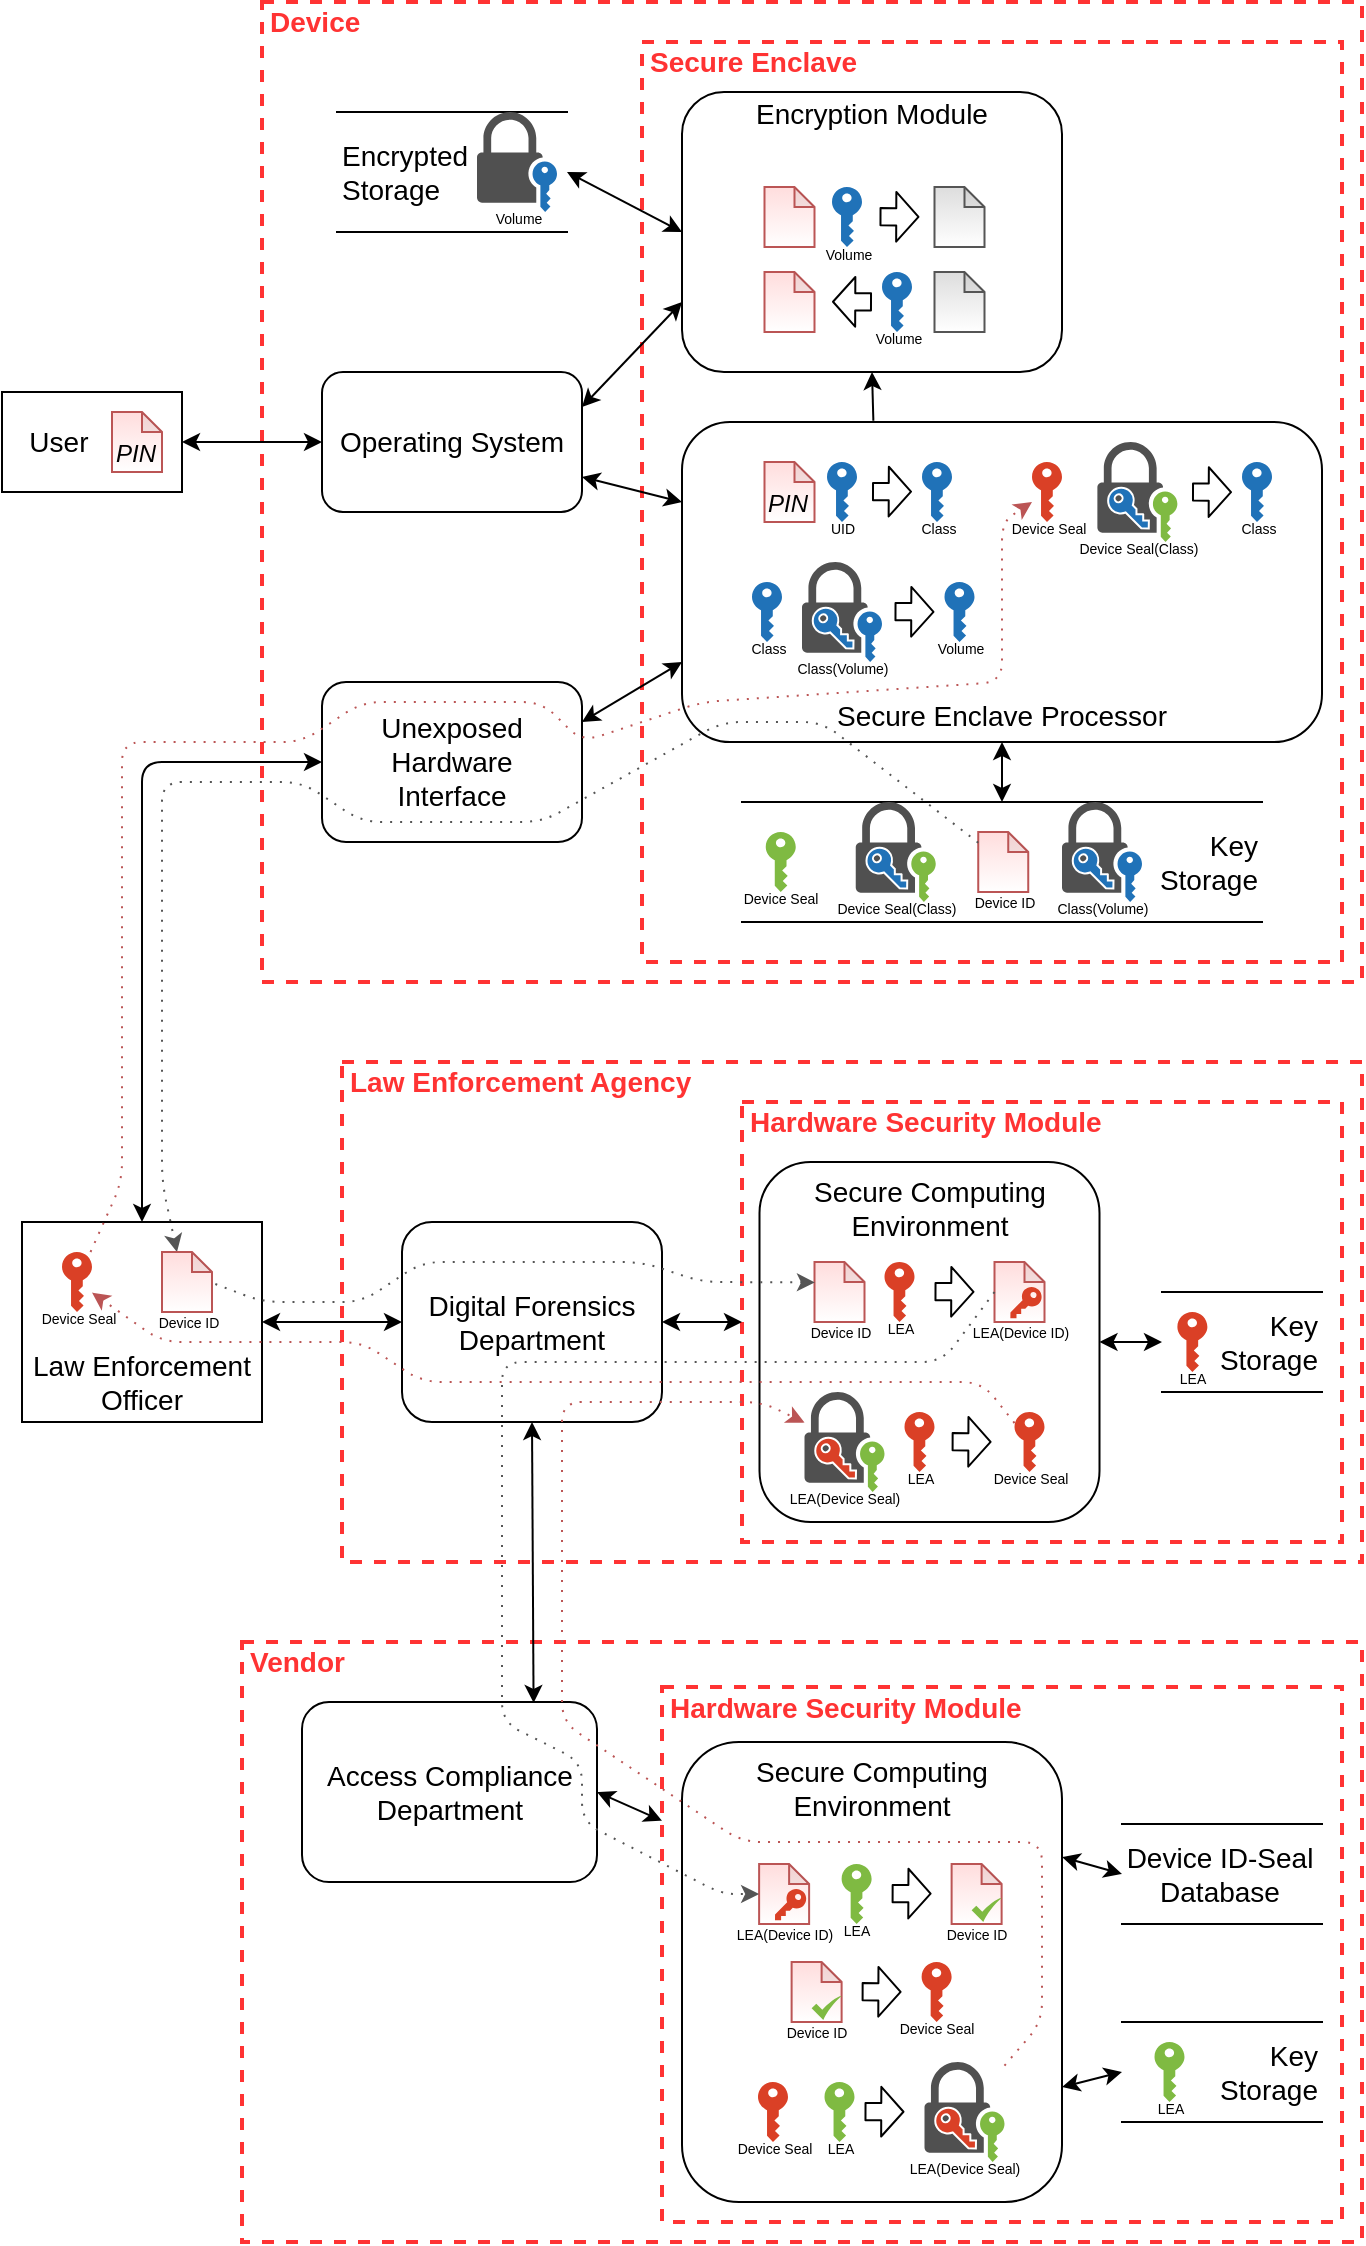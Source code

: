 <mxfile version="13.7.9" type="device"><diagram id="9IWmdSMfJTpE5Gw8eWRQ" name="Page-1"><mxGraphModel dx="378" dy="200" grid="1" gridSize="10" guides="1" tooltips="1" connect="1" arrows="1" fold="1" page="1" pageScale="1" pageWidth="850" pageHeight="1100" math="0" shadow="0"><root><mxCell id="0"/><mxCell id="1" value="Base - device" style="" parent="0"/><mxCell id="GSGedw5-WUYgvnL6Agoe-82" value="&lt;font style=&quot;font-size: 14px&quot;&gt;Vendor&lt;/font&gt;" style="html=1;fontColor=#FF3333;fontStyle=1;align=left;verticalAlign=top;spacing=0;labelBorderColor=none;fillColor=none;dashed=1;strokeWidth=2;strokeColor=#FF3333;spacingLeft=4;spacingTop=-3;" parent="1" vertex="1"><mxGeometry x="160" y="860" width="560" height="300" as="geometry"/></mxCell><mxCell id="GSGedw5-WUYgvnL6Agoe-84" value="&lt;font style=&quot;font-size: 14px&quot;&gt;Hardware Security Module&lt;/font&gt;" style="html=1;fontColor=#FF3333;fontStyle=1;align=left;verticalAlign=top;spacing=0;labelBorderColor=none;fillColor=none;dashed=1;strokeWidth=2;strokeColor=#FF3333;spacingLeft=4;spacingTop=-3;" parent="1" vertex="1"><mxGeometry x="370" y="882.5" width="340" height="267.5" as="geometry"/></mxCell><mxCell id="0bpNRF9NupC_blkE9EXp-35" value="&lt;font style=&quot;font-size: 14px&quot;&gt;Law Enforcement Agency&amp;nbsp;&lt;/font&gt;" style="html=1;fontColor=#FF3333;fontStyle=1;align=left;verticalAlign=top;spacing=0;labelBorderColor=none;fillColor=none;dashed=1;strokeWidth=2;strokeColor=#FF3333;spacingLeft=4;spacingTop=-3;" parent="1" vertex="1"><mxGeometry x="210" y="570" width="510" height="250" as="geometry"/></mxCell><mxCell id="GSGedw5-WUYgvnL6Agoe-89" value="&lt;div&gt;&lt;span style=&quot;font-size: 14px&quot;&gt;Secure Computing Environment&lt;/span&gt;&lt;/div&gt;" style="rounded=1;whiteSpace=wrap;html=1;align=center;verticalAlign=top;" parent="1" vertex="1"><mxGeometry x="380" y="910" width="190" height="230" as="geometry"/></mxCell><mxCell id="WU7GWfCi_3GzVYFVgM7I-1" value="&lt;font style=&quot;font-size: 14px&quot;&gt;Device&lt;/font&gt;" style="html=1;fontColor=#FF3333;fontStyle=1;align=left;verticalAlign=top;spacing=0;labelBorderColor=none;fillColor=none;dashed=1;strokeWidth=2;strokeColor=#FF3333;spacingLeft=4;spacingTop=-3;" parent="1" vertex="1"><mxGeometry x="170" y="40" width="550" height="490" as="geometry"/></mxCell><mxCell id="GSGedw5-WUYgvnL6Agoe-12" value="&lt;font style=&quot;font-size: 14px&quot;&gt;Secure Enclave&amp;nbsp;&lt;/font&gt;" style="html=1;fontColor=#FF3333;fontStyle=1;align=left;verticalAlign=top;spacing=0;labelBorderColor=none;fillColor=none;dashed=1;strokeWidth=2;strokeColor=#FF3333;spacingLeft=4;spacingTop=-3;" parent="1" vertex="1"><mxGeometry x="360" y="60" width="350" height="460" as="geometry"/></mxCell><mxCell id="GSGedw5-WUYgvnL6Agoe-39" value="&lt;font style=&quot;font-size: 14px&quot;&gt;Encryption Module&lt;br&gt;&lt;br&gt;&lt;br&gt;&lt;br&gt;&lt;br&gt;&lt;br&gt;&lt;br&gt;&lt;br&gt;&lt;/font&gt;" style="rounded=1;whiteSpace=wrap;html=1;align=center;labelPosition=center;verticalLabelPosition=middle;verticalAlign=middle;" parent="1" vertex="1"><mxGeometry x="380" y="85" width="190" height="140" as="geometry"/></mxCell><mxCell id="6bDTMTBKv5sGh3NFNe7v-2" value="&lt;blockquote style=&quot;margin: 0 0 0 40px ; border: none ; padding: 0px&quot;&gt;&lt;/blockquote&gt;&lt;span style=&quot;font-size: 14px&quot;&gt;Key&lt;/span&gt;&lt;br&gt;&lt;font style=&quot;font-size: 14px&quot;&gt;Storage&lt;/font&gt;" style="shape=partialRectangle;whiteSpace=wrap;html=1;left=0;right=0;fillColor=none;align=right;" parent="1" vertex="1"><mxGeometry x="410" y="440" width="260" height="60" as="geometry"/></mxCell><mxCell id="rx-pIHJR_-xb5jepBgxt-20" value="&lt;font style=&quot;font-size: 14px&quot;&gt;&amp;nbsp; &amp;nbsp;User&lt;/font&gt;" style="rounded=0;whiteSpace=wrap;html=1;align=left;" parent="1" vertex="1"><mxGeometry x="40" y="235" width="90" height="50" as="geometry"/></mxCell><mxCell id="rx-pIHJR_-xb5jepBgxt-44" value="" style="endArrow=classic;startArrow=classic;html=1;fontColor=#FF3333;entryX=1;entryY=0.5;entryDx=0;entryDy=0;exitX=0;exitY=0.5;exitDx=0;exitDy=0;" parent="1" source="I14JQnqc5djPPpYl-Pe8-3" target="rx-pIHJR_-xb5jepBgxt-20" edge="1"><mxGeometry width="50" height="50" relative="1" as="geometry"><mxPoint x="285" y="340" as="sourcePoint"/><mxPoint x="135" y="302.5" as="targetPoint"/></mxGeometry></mxCell><mxCell id="I14JQnqc5djPPpYl-Pe8-3" value="&lt;font style=&quot;font-size: 14px&quot;&gt;Operating System&lt;/font&gt;" style="rounded=1;whiteSpace=wrap;html=1;" parent="1" vertex="1"><mxGeometry x="200" y="225" width="130" height="70" as="geometry"/></mxCell><mxCell id="I14JQnqc5djPPpYl-Pe8-5" value="" style="endArrow=classic;startArrow=classic;html=1;fontColor=#FF3333;entryX=1;entryY=0.25;entryDx=0;entryDy=0;exitX=0;exitY=0.75;exitDx=0;exitDy=0;startFill=1;" parent="1" source="GSGedw5-WUYgvnL6Agoe-39" target="I14JQnqc5djPPpYl-Pe8-3" edge="1"><mxGeometry width="50" height="50" relative="1" as="geometry"><mxPoint x="220" y="225" as="sourcePoint"/><mxPoint x="330" y="217.5" as="targetPoint"/></mxGeometry></mxCell><mxCell id="6bDTMTBKv5sGh3NFNe7v-5" value="" style="endArrow=classic;startArrow=classic;html=1;fontColor=#FF3333;exitX=0;exitY=0.25;exitDx=0;exitDy=0;entryX=1;entryY=0.75;entryDx=0;entryDy=0;" parent="1" source="GSGedw5-WUYgvnL6Agoe-25" target="I14JQnqc5djPPpYl-Pe8-3" edge="1"><mxGeometry width="50" height="50" relative="1" as="geometry"><mxPoint x="220" y="265" as="sourcePoint"/><mxPoint x="340" y="255" as="targetPoint"/></mxGeometry></mxCell><mxCell id="GSGedw5-WUYgvnL6Agoe-2" value="&lt;span style=&quot;font-size: 7px&quot;&gt;&amp;nbsp;&lt;/span&gt;" style="shape=note;html=1;backgroundOutline=1;darkOpacity=0.05;size=10;labelPosition=center;verticalLabelPosition=bottom;align=center;verticalAlign=top;spacingTop=-10;gradientColor=#ffffff;fillColor=#FFDDDD;strokeColor=#BB5555;direction=south;rotation=-90;" parent="1" vertex="1"><mxGeometry x="418.75" y="135" width="30" height="25" as="geometry"/></mxCell><mxCell id="GSGedw5-WUYgvnL6Agoe-11" value="" style="group" parent="1" vertex="1" connectable="0"><mxGeometry x="95" y="245" width="25" height="30" as="geometry"/></mxCell><mxCell id="GSGedw5-WUYgvnL6Agoe-8" value="&lt;span style=&quot;font-size: 7px&quot;&gt;&amp;nbsp;&lt;/span&gt;" style="shape=note;html=1;backgroundOutline=1;darkOpacity=0.05;size=10;labelPosition=center;verticalLabelPosition=bottom;align=center;verticalAlign=top;spacingTop=-10;gradientColor=#ffffff;fillColor=#FFDDDD;strokeColor=#BB5555;" parent="GSGedw5-WUYgvnL6Agoe-11" vertex="1"><mxGeometry width="25" height="30" as="geometry"/></mxCell><mxCell id="GSGedw5-WUYgvnL6Agoe-9" value="&lt;i&gt;PIN&lt;br&gt;&lt;/i&gt;" style="text;html=1;align=center;verticalAlign=middle;whiteSpace=wrap;rounded=0;dashed=1;dashPattern=1 4;labelBorderColor=none;labelBackgroundColor=none;" parent="GSGedw5-WUYgvnL6Agoe-11" vertex="1"><mxGeometry x="2" y="13" width="20" height="15" as="geometry"/></mxCell><mxCell id="GSGedw5-WUYgvnL6Agoe-21" value="" style="group" parent="1" vertex="1" connectable="0"><mxGeometry x="570" y="440" width="40" height="50" as="geometry"/></mxCell><mxCell id="GSGedw5-WUYgvnL6Agoe-17" value="&lt;font style=&quot;font-size: 7px&quot;&gt;Class(Volume)&lt;/font&gt;" style="pointerEvents=1;shadow=0;dashed=0;html=1;strokeColor=none;fillColor=#505050;labelPosition=center;verticalLabelPosition=bottom;verticalAlign=top;outlineConnect=0;align=center;shape=mxgraph.office.security.lock_with_key_security_blue;fontSize=12;dashPattern=1 4;labelBackgroundColor=none;spacing=0;spacingTop=-10;" parent="GSGedw5-WUYgvnL6Agoe-21" vertex="1"><mxGeometry width="40" height="50" as="geometry"/></mxCell><mxCell id="GSGedw5-WUYgvnL6Agoe-18" value="&lt;span style=&quot;color: rgba(0 , 0 , 0 , 0) ; font-family: monospace ; font-size: 0px ; background-color: rgb(255 , 255 , 255)&quot;&gt;%3CmxGraphModel%3E%3Croot%3E%3CmxCell%20id%3D%220%22%2F%3E%3CmxCell%20id%3D%221%22%20parent%3D%220%22%2F%3E%3CmxCell%20id%3D%222%22%20value%3D%22%22%20style%3D%22group%22%20vertex%3D%221%22%20connectable%3D%220%22%20parent%3D%221%22%3E%3CmxGeometry%20x%3D%22200%22%20y%3D%22200%22%20width%3D%2240%22%20height%3D%2250%22%20as%3D%22geometry%22%2F%3E%3C%2FmxCell%3E%3CmxCell%20id%3D%223%22%20value%3D%22%22%20style%3D%22pointerEvents%3D1%3Bshadow%3D0%3Bdashed%3D0%3Bhtml%3D1%3BstrokeColor%3Dnone%3BfillColor%3D%23505050%3BlabelPosition%3Dcenter%3BverticalLabelPosition%3Dbottom%3BverticalAlign%3Dtop%3BoutlineConnect%3D0%3Balign%3Dcenter%3Bshape%3Dmxgraph.office.security.lock_with_key_security_green%3B%22%20vertex%3D%221%22%20parent%3D%222%22%3E%3CmxGeometry%20width%3D%2240%22%20height%3D%2250%22%20as%3D%22geometry%22%2F%3E%3C%2FmxCell%3E%3CmxCell%20id%3D%224%22%20value%3D%22%22%20style%3D%22pointerEvents%3D1%3Bshadow%3D0%3Bhtml%3D1%3BlabelPosition%3Dcenter%3BverticalLabelPosition%3Dbottom%3BverticalAlign%3Dtop%3BoutlineConnect%3D0%3Balign%3Dcenter%3Bshape%3Dmxgraph.office.security.key_permissions%3BfillColor%3D%232072B8%3Brotation%3D-45%3Baspect%3Dfixed%3BstrokeColor%3D%23FFFFFF%3BstrokeWidth%3D1%3BperimeterSpacing%3D0%3B%22%20vertex%3D%221%22%20parent%3D%222%22%3E%3CmxGeometry%20x%3D%2210%22%20y%3D%2221%22%20width%3D%2213%22%20height%3D%2226%22%20as%3D%22geometry%22%2F%3E%3C%2FmxCell%3E%3C%2Froot%3E%3C%2FmxGraphModel%3E&lt;/span&gt;&lt;span style=&quot;color: rgba(0 , 0 , 0 , 0) ; font-family: monospace ; font-size: 0px ; background-color: rgb(255 , 255 , 255)&quot;&gt;%3CmxGraphModel%3E%3Croot%3E%3CmxCell%20id%3D%220%22%2F%3E%3CmxCell%20id%3D%221%22%20parent%3D%220%22%2F%3E%3CmxCell%20id%3D%222%22%20value%3D%22%22%20style%3D%22group%22%20vertex%3D%221%22%20connectable%3D%220%22%20parent%3D%221%22%3E%3CmxGeometry%20x%3D%22200%22%20y%3D%22200%22%20width%3D%2240%22%20height%3D%2250%22%20as%3D%22geometry%22%2F%3E%3C%2FmxCell%3E%3CmxCell%20id%3D%223%22%20value%3D%22%22%20style%3D%22pointerEvents%3D1%3Bshadow%3D0%3Bdashed%3D0%3Bhtml%3D1%3BstrokeColor%3Dnone%3BfillColor%3D%23505050%3BlabelPosition%3Dcenter%3BverticalLabelPosition%3Dbottom%3BverticalAlign%3Dtop%3BoutlineConnect%3D0%3Balign%3Dcenter%3Bshape%3Dmxgraph.office.security.lock_with_key_security_green%3B%22%20vertex%3D%221%22%20parent%3D%222%22%3E%3CmxGeometry%20width%3D%2240%22%20height%3D%2250%22%20as%3D%22geometry%22%2F%3E%3C%2FmxCell%3E%3CmxCell%20id%3D%224%22%20value%3D%22%22%20style%3D%22pointerEvents%3D1%3Bshadow%3D0%3Bhtml%3D1%3BlabelPosition%3Dcenter%3BverticalLabelPosition%3Dbottom%3BverticalAlign%3Dtop%3BoutlineConnect%3D0%3Balign%3Dcenter%3Bshape%3Dmxgraph.office.security.key_permissions%3BfillColor%3D%232072B8%3Brotation%3D-45%3Baspect%3Dfixed%3BstrokeColor%3D%23FFFFFF%3BstrokeWidth%3D1%3BperimeterSpacing%3D0%3B%22%20vertex%3D%221%22%20parent%3D%222%22%3E%3CmxGeometry%20x%3D%2210%22%20y%3D%2221%22%20width%3D%2213%22%20height%3D%2226%22%20as%3D%22geometry%22%2F%3E%3C%2FmxCell%3E%3C%2Froot%3E%3C%2FmxGraphModel%3E&lt;/span&gt;" style="pointerEvents=1;shadow=0;html=1;labelPosition=center;verticalLabelPosition=bottom;verticalAlign=top;outlineConnect=0;align=center;shape=mxgraph.office.security.key_permissions;fillColor=#2072B8;rotation=-45;aspect=fixed;strokeColor=#FFFFFF;strokeWidth=1;perimeterSpacing=0;" parent="GSGedw5-WUYgvnL6Agoe-21" vertex="1"><mxGeometry x="10" y="21" width="13" height="26" as="geometry"/></mxCell><mxCell id="GSGedw5-WUYgvnL6Agoe-25" value="&lt;font style=&quot;font-size: 14px&quot;&gt;&lt;br&gt;&lt;br&gt;&lt;br&gt;&lt;br&gt;&lt;br&gt;&lt;br&gt;&lt;br&gt;&lt;br&gt;Secure Enclave Processor&lt;/font&gt;" style="rounded=1;whiteSpace=wrap;html=1;align=center;labelPosition=center;verticalLabelPosition=middle;verticalAlign=middle;" parent="1" vertex="1"><mxGeometry x="380" y="250" width="320" height="160" as="geometry"/></mxCell><mxCell id="GSGedw5-WUYgvnL6Agoe-26" value="" style="group" parent="1" vertex="1" connectable="0"><mxGeometry x="421.25" y="270" width="25" height="30" as="geometry"/></mxCell><mxCell id="GSGedw5-WUYgvnL6Agoe-27" value="&lt;span style=&quot;font-size: 7px&quot;&gt;&amp;nbsp;&lt;/span&gt;" style="shape=note;html=1;backgroundOutline=1;darkOpacity=0.05;size=10;labelPosition=center;verticalLabelPosition=bottom;align=center;verticalAlign=top;spacingTop=-10;gradientColor=#ffffff;fillColor=#FFDDDD;strokeColor=#BB5555;" parent="GSGedw5-WUYgvnL6Agoe-26" vertex="1"><mxGeometry width="25" height="30" as="geometry"/></mxCell><mxCell id="GSGedw5-WUYgvnL6Agoe-28" value="&lt;i&gt;PIN&lt;br&gt;&lt;/i&gt;" style="text;html=1;align=center;verticalAlign=middle;whiteSpace=wrap;rounded=0;dashed=1;dashPattern=1 4;labelBorderColor=none;labelBackgroundColor=none;" parent="GSGedw5-WUYgvnL6Agoe-26" vertex="1"><mxGeometry x="2" y="13" width="20" height="15" as="geometry"/></mxCell><mxCell id="GSGedw5-WUYgvnL6Agoe-29" value="&lt;font style=&quot;font-size: 7px&quot;&gt;UID&lt;br&gt;&lt;/font&gt;" style="pointerEvents=1;shadow=0;dashed=0;html=1;strokeColor=none;labelPosition=center;verticalLabelPosition=bottom;verticalAlign=top;outlineConnect=0;align=center;shape=mxgraph.office.security.key_permissions;fillColor=#2072B8;fontSize=12;spacing=0;spacingTop=-10;dashPattern=1 4;labelBackgroundColor=none;" parent="1" vertex="1"><mxGeometry x="452.5" y="270" width="15" height="30" as="geometry"/></mxCell><mxCell id="GSGedw5-WUYgvnL6Agoe-30" value="" style="shape=flexArrow;endArrow=classic;html=1;width=8.605;endSize=3.375;endWidth=15.236;" parent="1" edge="1"><mxGeometry width="50" height="50" relative="1" as="geometry"><mxPoint x="475.0" y="284.76" as="sourcePoint"/><mxPoint x="495.0" y="284.84" as="targetPoint"/></mxGeometry></mxCell><mxCell id="GSGedw5-WUYgvnL6Agoe-31" value="&lt;font style=&quot;font-size: 7px&quot;&gt;Class&lt;br&gt;&lt;/font&gt;" style="pointerEvents=1;shadow=0;dashed=0;html=1;strokeColor=none;labelPosition=center;verticalLabelPosition=bottom;verticalAlign=top;outlineConnect=0;align=center;shape=mxgraph.office.security.key_permissions;fillColor=#2072B8;fontSize=12;spacing=0;spacingTop=-10;dashPattern=1 4;labelBackgroundColor=none;" parent="1" vertex="1"><mxGeometry x="500.0" y="270" width="15" height="30" as="geometry"/></mxCell><mxCell id="GSGedw5-WUYgvnL6Agoe-32" value="" style="endArrow=classic;startArrow=classic;html=1;fontColor=#FF3333;exitX=0.5;exitY=1;exitDx=0;exitDy=0;entryX=0.5;entryY=0;entryDx=0;entryDy=0;" parent="1" source="GSGedw5-WUYgvnL6Agoe-25" target="6bDTMTBKv5sGh3NFNe7v-2" edge="1"><mxGeometry width="50" height="50" relative="1" as="geometry"><mxPoint x="520" y="280" as="sourcePoint"/><mxPoint x="350" y="265" as="targetPoint"/></mxGeometry></mxCell><mxCell id="GSGedw5-WUYgvnL6Agoe-33" value="&lt;font style=&quot;font-size: 7px&quot;&gt;Class&lt;br&gt;&lt;/font&gt;" style="pointerEvents=1;shadow=0;dashed=0;html=1;strokeColor=none;labelPosition=center;verticalLabelPosition=bottom;verticalAlign=top;outlineConnect=0;align=center;shape=mxgraph.office.security.key_permissions;fillColor=#2072B8;fontSize=12;spacing=0;spacingTop=-10;dashPattern=1 4;labelBackgroundColor=none;" parent="1" vertex="1"><mxGeometry x="415.0" y="330" width="15" height="30" as="geometry"/></mxCell><mxCell id="GSGedw5-WUYgvnL6Agoe-34" value="" style="group" parent="1" vertex="1" connectable="0"><mxGeometry x="440" y="320" width="40" height="50" as="geometry"/></mxCell><mxCell id="GSGedw5-WUYgvnL6Agoe-35" value="&lt;font style=&quot;font-size: 7px&quot;&gt;Class(Volume)&lt;/font&gt;" style="pointerEvents=1;shadow=0;dashed=0;html=1;strokeColor=none;fillColor=#505050;labelPosition=center;verticalLabelPosition=bottom;verticalAlign=top;outlineConnect=0;align=center;shape=mxgraph.office.security.lock_with_key_security_blue;fontSize=12;dashPattern=1 4;labelBackgroundColor=none;spacing=0;spacingTop=-10;" parent="GSGedw5-WUYgvnL6Agoe-34" vertex="1"><mxGeometry width="40" height="50" as="geometry"/></mxCell><mxCell id="GSGedw5-WUYgvnL6Agoe-36" value="&lt;span style=&quot;color: rgba(0 , 0 , 0 , 0) ; font-family: monospace ; font-size: 0px ; background-color: rgb(255 , 255 , 255)&quot;&gt;%3CmxGraphModel%3E%3Croot%3E%3CmxCell%20id%3D%220%22%2F%3E%3CmxCell%20id%3D%221%22%20parent%3D%220%22%2F%3E%3CmxCell%20id%3D%222%22%20value%3D%22%22%20style%3D%22group%22%20vertex%3D%221%22%20connectable%3D%220%22%20parent%3D%221%22%3E%3CmxGeometry%20x%3D%22200%22%20y%3D%22200%22%20width%3D%2240%22%20height%3D%2250%22%20as%3D%22geometry%22%2F%3E%3C%2FmxCell%3E%3CmxCell%20id%3D%223%22%20value%3D%22%22%20style%3D%22pointerEvents%3D1%3Bshadow%3D0%3Bdashed%3D0%3Bhtml%3D1%3BstrokeColor%3Dnone%3BfillColor%3D%23505050%3BlabelPosition%3Dcenter%3BverticalLabelPosition%3Dbottom%3BverticalAlign%3Dtop%3BoutlineConnect%3D0%3Balign%3Dcenter%3Bshape%3Dmxgraph.office.security.lock_with_key_security_green%3B%22%20vertex%3D%221%22%20parent%3D%222%22%3E%3CmxGeometry%20width%3D%2240%22%20height%3D%2250%22%20as%3D%22geometry%22%2F%3E%3C%2FmxCell%3E%3CmxCell%20id%3D%224%22%20value%3D%22%22%20style%3D%22pointerEvents%3D1%3Bshadow%3D0%3Bhtml%3D1%3BlabelPosition%3Dcenter%3BverticalLabelPosition%3Dbottom%3BverticalAlign%3Dtop%3BoutlineConnect%3D0%3Balign%3Dcenter%3Bshape%3Dmxgraph.office.security.key_permissions%3BfillColor%3D%232072B8%3Brotation%3D-45%3Baspect%3Dfixed%3BstrokeColor%3D%23FFFFFF%3BstrokeWidth%3D1%3BperimeterSpacing%3D0%3B%22%20vertex%3D%221%22%20parent%3D%222%22%3E%3CmxGeometry%20x%3D%2210%22%20y%3D%2221%22%20width%3D%2213%22%20height%3D%2226%22%20as%3D%22geometry%22%2F%3E%3C%2FmxCell%3E%3C%2Froot%3E%3C%2FmxGraphModel%3E&lt;/span&gt;&lt;span style=&quot;color: rgba(0 , 0 , 0 , 0) ; font-family: monospace ; font-size: 0px ; background-color: rgb(255 , 255 , 255)&quot;&gt;%3CmxGraphModel%3E%3Croot%3E%3CmxCell%20id%3D%220%22%2F%3E%3CmxCell%20id%3D%221%22%20parent%3D%220%22%2F%3E%3CmxCell%20id%3D%222%22%20value%3D%22%22%20style%3D%22group%22%20vertex%3D%221%22%20connectable%3D%220%22%20parent%3D%221%22%3E%3CmxGeometry%20x%3D%22200%22%20y%3D%22200%22%20width%3D%2240%22%20height%3D%2250%22%20as%3D%22geometry%22%2F%3E%3C%2FmxCell%3E%3CmxCell%20id%3D%223%22%20value%3D%22%22%20style%3D%22pointerEvents%3D1%3Bshadow%3D0%3Bdashed%3D0%3Bhtml%3D1%3BstrokeColor%3Dnone%3BfillColor%3D%23505050%3BlabelPosition%3Dcenter%3BverticalLabelPosition%3Dbottom%3BverticalAlign%3Dtop%3BoutlineConnect%3D0%3Balign%3Dcenter%3Bshape%3Dmxgraph.office.security.lock_with_key_security_green%3B%22%20vertex%3D%221%22%20parent%3D%222%22%3E%3CmxGeometry%20width%3D%2240%22%20height%3D%2250%22%20as%3D%22geometry%22%2F%3E%3C%2FmxCell%3E%3CmxCell%20id%3D%224%22%20value%3D%22%22%20style%3D%22pointerEvents%3D1%3Bshadow%3D0%3Bhtml%3D1%3BlabelPosition%3Dcenter%3BverticalLabelPosition%3Dbottom%3BverticalAlign%3Dtop%3BoutlineConnect%3D0%3Balign%3Dcenter%3Bshape%3Dmxgraph.office.security.key_permissions%3BfillColor%3D%232072B8%3Brotation%3D-45%3Baspect%3Dfixed%3BstrokeColor%3D%23FFFFFF%3BstrokeWidth%3D1%3BperimeterSpacing%3D0%3B%22%20vertex%3D%221%22%20parent%3D%222%22%3E%3CmxGeometry%20x%3D%2210%22%20y%3D%2221%22%20width%3D%2213%22%20height%3D%2226%22%20as%3D%22geometry%22%2F%3E%3C%2FmxCell%3E%3C%2Froot%3E%3C%2FmxGraphModel%3E&lt;/span&gt;" style="pointerEvents=1;shadow=0;html=1;labelPosition=center;verticalLabelPosition=bottom;verticalAlign=top;outlineConnect=0;align=center;shape=mxgraph.office.security.key_permissions;fillColor=#2072B8;rotation=-45;aspect=fixed;strokeColor=#FFFFFF;strokeWidth=1;perimeterSpacing=0;" parent="GSGedw5-WUYgvnL6Agoe-34" vertex="1"><mxGeometry x="10" y="21" width="13" height="26" as="geometry"/></mxCell><mxCell id="GSGedw5-WUYgvnL6Agoe-37" value="" style="shape=flexArrow;endArrow=classic;html=1;width=8.605;endSize=3.375;endWidth=15.236;" parent="1" edge="1"><mxGeometry width="50" height="50" relative="1" as="geometry"><mxPoint x="486.25" y="344.83" as="sourcePoint"/><mxPoint x="506.25" y="344.91" as="targetPoint"/></mxGeometry></mxCell><mxCell id="GSGedw5-WUYgvnL6Agoe-38" value="&lt;font style=&quot;font-size: 7px&quot;&gt;Volume&lt;br&gt;&lt;/font&gt;" style="pointerEvents=1;shadow=0;dashed=0;html=1;strokeColor=none;labelPosition=center;verticalLabelPosition=bottom;verticalAlign=top;outlineConnect=0;align=center;shape=mxgraph.office.security.key_permissions;fillColor=#2072B8;fontSize=12;spacing=0;spacingTop=-10;dashPattern=1 4;labelBackgroundColor=none;" parent="1" vertex="1"><mxGeometry x="511.25" y="330" width="15" height="30" as="geometry"/></mxCell><mxCell id="GSGedw5-WUYgvnL6Agoe-40" value="" style="endArrow=classic;startArrow=classic;html=1;fontColor=#FF3333;entryX=0;entryY=0.5;entryDx=0;entryDy=0;exitX=1;exitY=0.5;exitDx=0;exitDy=0;" parent="1" source="I14JQnqc5djPPpYl-Pe8-4" target="GSGedw5-WUYgvnL6Agoe-39" edge="1"><mxGeometry width="50" height="50" relative="1" as="geometry"><mxPoint x="270" y="155" as="sourcePoint"/><mxPoint x="350" y="222.5" as="targetPoint"/></mxGeometry></mxCell><mxCell id="GSGedw5-WUYgvnL6Agoe-50" value="&lt;font style=&quot;font-size: 7px&quot;&gt;Volume&lt;br&gt;&lt;/font&gt;" style="pointerEvents=1;shadow=0;dashed=0;html=1;strokeColor=none;labelPosition=center;verticalLabelPosition=bottom;verticalAlign=top;outlineConnect=0;align=center;shape=mxgraph.office.security.key_permissions;fillColor=#2072B8;fontSize=12;spacing=0;spacingTop=-10;dashPattern=1 4;labelBackgroundColor=none;" parent="1" vertex="1"><mxGeometry x="455.0" y="132.5" width="15" height="30" as="geometry"/></mxCell><mxCell id="GSGedw5-WUYgvnL6Agoe-51" value="" style="shape=flexArrow;endArrow=classic;html=1;width=8.605;endSize=3.375;endWidth=15.236;" parent="1" edge="1"><mxGeometry width="50" height="50" relative="1" as="geometry"><mxPoint x="478.75" y="147.36" as="sourcePoint"/><mxPoint x="498.75" y="147.44" as="targetPoint"/></mxGeometry></mxCell><mxCell id="GSGedw5-WUYgvnL6Agoe-52" value="&lt;span style=&quot;font-size: 7px&quot;&gt;&amp;nbsp;&lt;/span&gt;" style="shape=note;html=1;backgroundOutline=1;darkOpacity=0.05;size=10;labelPosition=center;verticalLabelPosition=bottom;align=center;verticalAlign=top;spacingTop=-10;gradientColor=#ffffff;fillColor=#ddDDDD;strokeColor=#555555;" parent="1" vertex="1"><mxGeometry x="506.25" y="132.5" width="25" height="30" as="geometry"/></mxCell><mxCell id="GSGedw5-WUYgvnL6Agoe-53" value="&lt;span style=&quot;font-size: 7px&quot;&gt;&amp;nbsp;&lt;/span&gt;" style="shape=note;html=1;backgroundOutline=1;darkOpacity=0.05;size=10;labelPosition=center;verticalLabelPosition=bottom;align=center;verticalAlign=top;spacingTop=-10;gradientColor=#ffffff;fillColor=#FFDDDD;strokeColor=#BB5555;direction=south;rotation=-90;" parent="1" vertex="1"><mxGeometry x="418.75" y="177.5" width="30" height="25" as="geometry"/></mxCell><mxCell id="GSGedw5-WUYgvnL6Agoe-54" value="&lt;font style=&quot;font-size: 7px&quot;&gt;Volume&lt;br&gt;&lt;/font&gt;" style="pointerEvents=1;shadow=0;dashed=0;html=1;strokeColor=none;labelPosition=center;verticalLabelPosition=bottom;verticalAlign=top;outlineConnect=0;align=center;shape=mxgraph.office.security.key_permissions;fillColor=#2072B8;fontSize=12;spacing=0;spacingTop=-10;dashPattern=1 4;labelBackgroundColor=none;" parent="1" vertex="1"><mxGeometry x="480.0" y="175" width="15" height="30" as="geometry"/></mxCell><mxCell id="GSGedw5-WUYgvnL6Agoe-55" value="" style="shape=flexArrow;endArrow=classic;html=1;width=8.605;endSize=3.375;endWidth=15.236;" parent="1" edge="1"><mxGeometry width="50" height="50" relative="1" as="geometry"><mxPoint x="475.0" y="189.94" as="sourcePoint"/><mxPoint x="455.0" y="189.86" as="targetPoint"/></mxGeometry></mxCell><mxCell id="GSGedw5-WUYgvnL6Agoe-56" value="&lt;span style=&quot;font-size: 7px&quot;&gt;&amp;nbsp;&lt;/span&gt;" style="shape=note;html=1;backgroundOutline=1;darkOpacity=0.05;size=10;labelPosition=center;verticalLabelPosition=bottom;align=center;verticalAlign=top;spacingTop=-10;gradientColor=#ffffff;fillColor=#ddDDDD;strokeColor=#555555;" parent="1" vertex="1"><mxGeometry x="506.25" y="175" width="25" height="30" as="geometry"/></mxCell><mxCell id="GSGedw5-WUYgvnL6Agoe-59" value="" style="endArrow=classic;startArrow=none;html=1;fontColor=#FF3333;entryX=0.5;entryY=1;entryDx=0;entryDy=0;exitX=0.299;exitY=-0.004;exitDx=0;exitDy=0;startFill=0;exitPerimeter=0;" parent="1" source="GSGedw5-WUYgvnL6Agoe-25" target="GSGedw5-WUYgvnL6Agoe-39" edge="1"><mxGeometry width="50" height="50" relative="1" as="geometry"><mxPoint x="475.0" y="260.0" as="sourcePoint"/><mxPoint x="345.0" y="247.5" as="targetPoint"/></mxGeometry></mxCell><mxCell id="I14JQnqc5djPPpYl-Pe8-4" value="&lt;font style=&quot;font-size: 14px&quot;&gt;&lt;font style=&quot;font-size: 14px&quot;&gt;Encrypted&lt;br&gt;&lt;/font&gt;Storage&lt;/font&gt;" style="shape=partialRectangle;whiteSpace=wrap;html=1;left=0;right=0;fillColor=none;align=left;" parent="1" vertex="1"><mxGeometry x="207.5" y="95" width="115" height="60" as="geometry"/></mxCell><mxCell id="INQyxICaqIiIx_AOJg_e-4" value="&lt;font style=&quot;font-size: 7px&quot;&gt;Volume&lt;/font&gt;" style="pointerEvents=1;shadow=0;dashed=0;html=1;strokeColor=none;fillColor=#505050;labelPosition=center;verticalLabelPosition=bottom;verticalAlign=top;outlineConnect=0;align=center;shape=mxgraph.office.security.lock_with_key_security_blue;spacingTop=-10;spacing=0;" parent="1" vertex="1"><mxGeometry x="277.5" y="95" width="40" height="50" as="geometry"/></mxCell><mxCell id="GSGedw5-WUYgvnL6Agoe-78" value="&lt;span style=&quot;font-size: 14px&quot;&gt;Law Enforcement Officer&lt;br&gt;&lt;/span&gt;" style="rounded=0;whiteSpace=wrap;html=1;align=center;verticalAlign=bottom;" parent="1" vertex="1"><mxGeometry x="50" y="650" width="120" height="100" as="geometry"/></mxCell><mxCell id="GSGedw5-WUYgvnL6Agoe-83" value="&lt;span style=&quot;font-size: 14px&quot;&gt;Access Compliance Department&lt;br&gt;&lt;/span&gt;" style="rounded=1;whiteSpace=wrap;html=1;" parent="1" vertex="1"><mxGeometry x="190" y="890" width="147.5" height="90" as="geometry"/></mxCell><mxCell id="GSGedw5-WUYgvnL6Agoe-87" value="" style="endArrow=classic;startArrow=classic;html=1;fontColor=#FF3333;entryX=1;entryY=0.5;entryDx=0;entryDy=0;exitX=0;exitY=0.25;exitDx=0;exitDy=0;" parent="1" source="GSGedw5-WUYgvnL6Agoe-84" target="GSGedw5-WUYgvnL6Agoe-83" edge="1"><mxGeometry width="50" height="50" relative="1" as="geometry"><mxPoint x="410.0" y="935" as="sourcePoint"/><mxPoint x="155.0" y="935" as="targetPoint"/></mxGeometry></mxCell><mxCell id="GSGedw5-WUYgvnL6Agoe-104" value="&lt;blockquote style=&quot;margin: 0 0 0 40px ; border: none ; padding: 0px&quot;&gt;&lt;/blockquote&gt;&lt;span style=&quot;font-size: 14px&quot;&gt;&lt;div style=&quot;text-align: center&quot;&gt;&lt;span&gt;Device ID-Seal Database&lt;/span&gt;&lt;/div&gt;&lt;/span&gt;" style="shape=partialRectangle;whiteSpace=wrap;html=1;left=0;right=0;fillColor=none;align=right;" parent="1" vertex="1"><mxGeometry x="600" y="951" width="100" height="50" as="geometry"/></mxCell><mxCell id="GSGedw5-WUYgvnL6Agoe-106" value="" style="endArrow=classic;startArrow=classic;html=1;fontColor=#FF3333;exitX=1;exitY=0.25;exitDx=0;exitDy=0;entryX=0;entryY=0.5;entryDx=0;entryDy=0;" parent="1" source="GSGedw5-WUYgvnL6Agoe-89" target="GSGedw5-WUYgvnL6Agoe-104" edge="1"><mxGeometry width="50" height="50" relative="1" as="geometry"><mxPoint x="614.417" y="1160" as="sourcePoint"/><mxPoint x="610.15" y="1160" as="targetPoint"/></mxGeometry></mxCell><mxCell id="GSGedw5-WUYgvnL6Agoe-108" value="" style="endArrow=classic;startArrow=classic;html=1;fontColor=#FF3333;entryX=0.5;entryY=0;entryDx=0;entryDy=0;exitX=0;exitY=0.5;exitDx=0;exitDy=0;" parent="1" source="mX8BEJVXPbg1tJlexL1T-1" target="GSGedw5-WUYgvnL6Agoe-78" edge="1"><mxGeometry width="50" height="50" relative="1" as="geometry"><mxPoint x="210" y="270.0" as="sourcePoint"/><mxPoint x="140" y="270.0" as="targetPoint"/><Array as="points"><mxPoint x="150" y="420"/><mxPoint x="110" y="420"/></Array></mxGeometry></mxCell><mxCell id="mX8BEJVXPbg1tJlexL1T-1" value="&lt;font style=&quot;font-size: 14px&quot;&gt;Unexposed Hardware&lt;br&gt;Interface&lt;/font&gt;" style="rounded=1;whiteSpace=wrap;html=1;" parent="1" vertex="1"><mxGeometry x="200" y="380" width="130" height="80" as="geometry"/></mxCell><mxCell id="mX8BEJVXPbg1tJlexL1T-3" value="" style="endArrow=classic;startArrow=classic;html=1;fontColor=#FF3333;exitX=0;exitY=0.75;exitDx=0;exitDy=0;entryX=1;entryY=0.25;entryDx=0;entryDy=0;" parent="1" source="GSGedw5-WUYgvnL6Agoe-25" target="mX8BEJVXPbg1tJlexL1T-1" edge="1"><mxGeometry width="50" height="50" relative="1" as="geometry"><mxPoint x="390" y="300" as="sourcePoint"/><mxPoint x="340" y="287.5" as="targetPoint"/></mxGeometry></mxCell><mxCell id="mX8BEJVXPbg1tJlexL1T-5" value="&lt;span style=&quot;font-size: 7px&quot;&gt;Device ID&lt;br&gt;&lt;/span&gt;" style="shape=note;html=1;backgroundOutline=1;darkOpacity=0.05;size=10;labelPosition=center;verticalLabelPosition=bottom;align=center;verticalAlign=top;spacingTop=-10;gradientColor=#ffffff;fillColor=#FFDDDD;strokeColor=#BB5555;" parent="1" vertex="1"><mxGeometry x="528.12" y="455" width="25" height="30" as="geometry"/></mxCell><mxCell id="mX8BEJVXPbg1tJlexL1T-6" value="" style="endArrow=classic;html=1;fontColor=#FF3333;strokeColor=#555555;dashed=1;dashPattern=1 4;entryX=0;entryY=0;entryDx=7.5;entryDy=0;entryPerimeter=0;" parent="1" source="mX8BEJVXPbg1tJlexL1T-5" target="mX8BEJVXPbg1tJlexL1T-7" edge="1"><mxGeometry width="50" height="50" relative="1" as="geometry"><mxPoint x="410" y="580" as="sourcePoint"/><mxPoint x="350" y="580" as="targetPoint"/><Array as="points"><mxPoint x="450" y="400"/><mxPoint x="400" y="400"/><mxPoint x="310" y="450"/><mxPoint x="220" y="450"/><mxPoint x="190" y="430"/><mxPoint x="120" y="430"/><mxPoint x="120" y="630"/></Array></mxGeometry></mxCell><mxCell id="mX8BEJVXPbg1tJlexL1T-7" value="&lt;span style=&quot;font-size: 7px&quot;&gt;Device ID&lt;br&gt;&lt;/span&gt;" style="shape=note;html=1;backgroundOutline=1;darkOpacity=0.05;size=10;labelPosition=center;verticalLabelPosition=bottom;align=center;verticalAlign=top;spacingTop=-10;gradientColor=#ffffff;fillColor=#FFDDDD;strokeColor=#BB5555;" parent="1" vertex="1"><mxGeometry x="120" y="665" width="25" height="30" as="geometry"/></mxCell><mxCell id="mX8BEJVXPbg1tJlexL1T-9" value="" style="shape=flexArrow;endArrow=classic;html=1;width=8.605;endSize=3.375;endWidth=15.236;" parent="1" edge="1"><mxGeometry width="50" height="50" relative="1" as="geometry"><mxPoint x="484.81" y="985.76" as="sourcePoint"/><mxPoint x="504.81" y="985.84" as="targetPoint"/></mxGeometry></mxCell><mxCell id="mX8BEJVXPbg1tJlexL1T-11" value="&lt;font style=&quot;font-size: 7px&quot;&gt;Device Seal&lt;br&gt;&lt;/font&gt;" style="pointerEvents=1;shadow=0;dashed=0;html=1;strokeColor=none;labelPosition=center;verticalLabelPosition=bottom;verticalAlign=top;outlineConnect=0;align=center;shape=mxgraph.office.security.key_permissions;fontSize=12;spacing=0;spacingTop=-10;dashPattern=1 4;labelBackgroundColor=none;fillColor=#DA4026;" parent="1" vertex="1"><mxGeometry x="70.0" y="665" width="15" height="30" as="geometry"/></mxCell><mxCell id="0bpNRF9NupC_blkE9EXp-1" value="" style="group;" parent="1" vertex="1" connectable="0"><mxGeometry x="466.87" y="440" width="40" height="50" as="geometry"/></mxCell><mxCell id="0bpNRF9NupC_blkE9EXp-2" value="&lt;span style=&quot;font-size: 7px&quot;&gt;Device Seal(Class)&lt;/span&gt;" style="pointerEvents=1;shadow=0;dashed=0;html=1;strokeColor=none;fillColor=#505050;labelPosition=center;verticalLabelPosition=bottom;verticalAlign=top;outlineConnect=0;align=center;shape=mxgraph.office.security.lock_with_key_security_green;spacing=0;spacingTop=-10;" parent="0bpNRF9NupC_blkE9EXp-1" vertex="1"><mxGeometry width="40" height="50" as="geometry"/></mxCell><mxCell id="0bpNRF9NupC_blkE9EXp-3" value="" style="pointerEvents=1;shadow=0;html=1;labelPosition=center;verticalLabelPosition=bottom;verticalAlign=top;outlineConnect=0;align=center;shape=mxgraph.office.security.key_permissions;fillColor=#2072B8;rotation=-45;aspect=fixed;strokeColor=#FFFFFF;strokeWidth=1;perimeterSpacing=0;" parent="0bpNRF9NupC_blkE9EXp-1" vertex="1"><mxGeometry x="10" y="21" width="13" height="26" as="geometry"/></mxCell><mxCell id="0bpNRF9NupC_blkE9EXp-7" value="&lt;font style=&quot;font-size: 7px&quot;&gt;Device Seal&lt;/font&gt;" style="pointerEvents=1;shadow=0;dashed=0;html=1;strokeColor=none;labelPosition=center;verticalLabelPosition=bottom;verticalAlign=top;outlineConnect=0;align=center;shape=mxgraph.office.security.key_permissions;fillColor=#7FBA42;horizontal=1;spacing=0;spacingTop=-10;" parent="1" vertex="1"><mxGeometry x="421.87" y="455" width="15" height="30" as="geometry"/></mxCell><mxCell id="0bpNRF9NupC_blkE9EXp-9" value="" style="group;" parent="1" vertex="1" connectable="0"><mxGeometry x="587.69" y="260" width="40" height="50" as="geometry"/></mxCell><mxCell id="0bpNRF9NupC_blkE9EXp-10" value="&lt;span style=&quot;font-size: 7px&quot;&gt;Device Seal(Class)&lt;/span&gt;" style="pointerEvents=1;shadow=0;dashed=0;html=1;strokeColor=none;fillColor=#505050;labelPosition=center;verticalLabelPosition=bottom;verticalAlign=top;outlineConnect=0;align=center;shape=mxgraph.office.security.lock_with_key_security_green;spacing=0;spacingTop=-10;" parent="0bpNRF9NupC_blkE9EXp-9" vertex="1"><mxGeometry width="40" height="50" as="geometry"/></mxCell><mxCell id="0bpNRF9NupC_blkE9EXp-11" value="" style="pointerEvents=1;shadow=0;html=1;labelPosition=center;verticalLabelPosition=bottom;verticalAlign=top;outlineConnect=0;align=center;shape=mxgraph.office.security.key_permissions;fillColor=#2072B8;rotation=-45;aspect=fixed;strokeColor=#FFFFFF;strokeWidth=1;perimeterSpacing=0;" parent="0bpNRF9NupC_blkE9EXp-9" vertex="1"><mxGeometry x="10" y="21" width="13" height="26" as="geometry"/></mxCell><mxCell id="0bpNRF9NupC_blkE9EXp-16" value="" style="shape=flexArrow;endArrow=classic;html=1;width=8.605;endSize=3.375;endWidth=15.236;" parent="1" edge="1"><mxGeometry width="50" height="50" relative="1" as="geometry"><mxPoint x="635.0" y="285.0" as="sourcePoint"/><mxPoint x="655.0" y="285.08" as="targetPoint"/></mxGeometry></mxCell><mxCell id="0bpNRF9NupC_blkE9EXp-17" value="&lt;font style=&quot;font-size: 7px&quot;&gt;Class&lt;br&gt;&lt;/font&gt;" style="pointerEvents=1;shadow=0;dashed=0;html=1;strokeColor=none;labelPosition=center;verticalLabelPosition=bottom;verticalAlign=top;outlineConnect=0;align=center;shape=mxgraph.office.security.key_permissions;fillColor=#2072B8;fontSize=12;spacing=0;spacingTop=-10;dashPattern=1 4;labelBackgroundColor=none;" parent="1" vertex="1"><mxGeometry x="660.0" y="270" width="15" height="30" as="geometry"/></mxCell><mxCell id="0bpNRF9NupC_blkE9EXp-24" value="&lt;font style=&quot;font-size: 7px&quot;&gt;Device Seal&lt;br&gt;&lt;/font&gt;" style="pointerEvents=1;shadow=0;dashed=0;html=1;strokeColor=none;labelPosition=center;verticalLabelPosition=bottom;verticalAlign=top;outlineConnect=0;align=center;shape=mxgraph.office.security.key_permissions;fontSize=12;spacing=0;spacingTop=-10;dashPattern=1 4;labelBackgroundColor=none;fillColor=#DA4026;" parent="1" vertex="1"><mxGeometry x="555" y="270" width="15" height="30" as="geometry"/></mxCell><mxCell id="0bpNRF9NupC_blkE9EXp-26" value="" style="endArrow=classic;html=1;fontColor=#FF3333;strokeColor=#BB5555;dashed=1;dashPattern=1 4;rounded=1;" parent="1" source="mX8BEJVXPbg1tJlexL1T-11" target="0bpNRF9NupC_blkE9EXp-24" edge="1"><mxGeometry width="50" height="50" relative="1" as="geometry"><mxPoint x="210" y="600" as="sourcePoint"/><mxPoint x="260" y="550" as="targetPoint"/><Array as="points"><mxPoint x="100" y="630"/><mxPoint x="100" y="410"/><mxPoint x="190" y="410"/><mxPoint x="220" y="390"/><mxPoint x="310" y="390"/><mxPoint x="330" y="410"/><mxPoint x="390" y="390"/><mxPoint x="540" y="380"/><mxPoint x="540" y="300"/></Array></mxGeometry></mxCell><mxCell id="0bpNRF9NupC_blkE9EXp-34" value="&lt;blockquote style=&quot;margin: 0 0 0 40px ; border: none ; padding: 0px&quot;&gt;&lt;/blockquote&gt;&lt;span style=&quot;font-size: 14px&quot;&gt;Key&lt;/span&gt;&lt;br&gt;&lt;font style=&quot;font-size: 14px&quot;&gt;Storage&lt;/font&gt;" style="shape=partialRectangle;whiteSpace=wrap;html=1;left=0;right=0;fillColor=none;align=right;" parent="1" vertex="1"><mxGeometry x="600" y="1050" width="100" height="50" as="geometry"/></mxCell><mxCell id="0bpNRF9NupC_blkE9EXp-36" value="&lt;font style=&quot;font-size: 14px&quot;&gt;Hardware Security Module&lt;/font&gt;" style="html=1;fontColor=#FF3333;fontStyle=1;align=left;verticalAlign=top;spacing=0;labelBorderColor=none;fillColor=none;dashed=1;strokeWidth=2;strokeColor=#FF3333;spacingLeft=4;spacingTop=-3;" parent="1" vertex="1"><mxGeometry x="410" y="590" width="300" height="220" as="geometry"/></mxCell><mxCell id="0bpNRF9NupC_blkE9EXp-37" value="&lt;font style=&quot;font-size: 7px&quot;&gt;LEA&lt;/font&gt;" style="pointerEvents=1;shadow=0;dashed=0;html=1;strokeColor=none;labelPosition=center;verticalLabelPosition=bottom;verticalAlign=top;outlineConnect=0;align=center;shape=mxgraph.office.security.key_permissions;fillColor=#7FBA42;horizontal=1;spacing=0;spacingTop=-10;" parent="1" vertex="1"><mxGeometry x="616.25" y="1060" width="15" height="30" as="geometry"/></mxCell><mxCell id="0bpNRF9NupC_blkE9EXp-38" value="" style="endArrow=classic;startArrow=classic;html=1;fontColor=#FF3333;exitX=1;exitY=0.75;exitDx=0;exitDy=0;entryX=0;entryY=0.5;entryDx=0;entryDy=0;" parent="1" source="GSGedw5-WUYgvnL6Agoe-89" target="0bpNRF9NupC_blkE9EXp-34" edge="1"><mxGeometry width="50" height="50" relative="1" as="geometry"><mxPoint x="705.573" y="1160" as="sourcePoint"/><mxPoint x="621.15" y="1090" as="targetPoint"/></mxGeometry></mxCell><mxCell id="0bpNRF9NupC_blkE9EXp-39" value="&lt;span style=&quot;font-size: 14px&quot;&gt;Digital Forensics Department&lt;br&gt;&lt;/span&gt;" style="rounded=1;whiteSpace=wrap;html=1;" parent="1" vertex="1"><mxGeometry x="240" y="650" width="130" height="100" as="geometry"/></mxCell><mxCell id="0bpNRF9NupC_blkE9EXp-40" value="&lt;blockquote style=&quot;margin: 0 0 0 40px ; border: none ; padding: 0px&quot;&gt;&lt;/blockquote&gt;&lt;span style=&quot;font-size: 14px&quot;&gt;Key&lt;/span&gt;&lt;br&gt;&lt;font style=&quot;font-size: 14px&quot;&gt;Storage&lt;/font&gt;" style="shape=partialRectangle;whiteSpace=wrap;html=1;left=0;right=0;fillColor=none;align=right;" parent="1" vertex="1"><mxGeometry x="620" y="685" width="80" height="50" as="geometry"/></mxCell><mxCell id="0bpNRF9NupC_blkE9EXp-41" value="&lt;font style=&quot;font-size: 7px&quot;&gt;LEA&lt;/font&gt;" style="pointerEvents=1;shadow=0;dashed=0;html=1;strokeColor=none;labelPosition=center;verticalLabelPosition=bottom;verticalAlign=top;outlineConnect=0;align=center;shape=mxgraph.office.security.key_permissions;horizontal=1;spacing=0;spacingTop=-10;fillColor=#DA4026;" parent="1" vertex="1"><mxGeometry x="627.69" y="695" width="15" height="30" as="geometry"/></mxCell><mxCell id="0bpNRF9NupC_blkE9EXp-42" value="&lt;div&gt;&lt;span style=&quot;font-size: 14px&quot;&gt;Secure Computing Environment&lt;/span&gt;&lt;/div&gt;" style="rounded=1;whiteSpace=wrap;html=1;align=center;verticalAlign=top;" parent="1" vertex="1"><mxGeometry x="418.75" y="620" width="170" height="180" as="geometry"/></mxCell><mxCell id="0bpNRF9NupC_blkE9EXp-43" value="" style="endArrow=classic;startArrow=classic;html=1;fontColor=#FF3333;entryX=0;entryY=0.5;entryDx=0;entryDy=0;exitX=1;exitY=0.5;exitDx=0;exitDy=0;" parent="1" source="0bpNRF9NupC_blkE9EXp-42" target="0bpNRF9NupC_blkE9EXp-40" edge="1"><mxGeometry width="50" height="50" relative="1" as="geometry"><mxPoint x="1409.859" y="740.66" as="sourcePoint"/><mxPoint x="1381.25" y="770" as="targetPoint"/></mxGeometry></mxCell><mxCell id="0bpNRF9NupC_blkE9EXp-44" value="" style="endArrow=classic;startArrow=classic;html=1;fontColor=#FF3333;entryX=1;entryY=0.5;entryDx=0;entryDy=0;exitX=0;exitY=0.5;exitDx=0;exitDy=0;" parent="1" source="0bpNRF9NupC_blkE9EXp-39" target="GSGedw5-WUYgvnL6Agoe-78" edge="1"><mxGeometry width="50" height="50" relative="1" as="geometry"><mxPoint x="260" y="633" as="sourcePoint"/><mxPoint x="350.0" y="685" as="targetPoint"/></mxGeometry></mxCell><mxCell id="0bpNRF9NupC_blkE9EXp-45" value="" style="endArrow=classic;startArrow=classic;html=1;fontColor=#FF3333;entryX=1;entryY=0.5;entryDx=0;entryDy=0;exitX=0;exitY=0.5;exitDx=0;exitDy=0;" parent="1" source="0bpNRF9NupC_blkE9EXp-36" target="0bpNRF9NupC_blkE9EXp-39" edge="1"><mxGeometry width="50" height="50" relative="1" as="geometry"><mxPoint x="700" y="665" as="sourcePoint"/><mxPoint x="770" y="665" as="targetPoint"/></mxGeometry></mxCell><mxCell id="0bpNRF9NupC_blkE9EXp-48" value="&lt;span style=&quot;font-size: 7px&quot;&gt;Device ID&lt;br&gt;&lt;/span&gt;" style="shape=note;html=1;backgroundOutline=1;darkOpacity=0.05;size=10;labelPosition=center;verticalLabelPosition=bottom;align=center;verticalAlign=top;spacingTop=-10;gradientColor=#ffffff;fillColor=#FFDDDD;strokeColor=#BB5555;" parent="1" vertex="1"><mxGeometry x="446.25" y="670" width="25" height="30" as="geometry"/></mxCell><mxCell id="0bpNRF9NupC_blkE9EXp-49" value="&lt;font style=&quot;font-size: 7px&quot;&gt;LEA&lt;/font&gt;" style="pointerEvents=1;shadow=0;dashed=0;html=1;strokeColor=none;labelPosition=center;verticalLabelPosition=bottom;verticalAlign=top;outlineConnect=0;align=center;shape=mxgraph.office.security.key_permissions;horizontal=1;spacing=0;spacingTop=-10;fillColor=#DA4026;" parent="1" vertex="1"><mxGeometry x="481.25" y="670" width="15" height="30" as="geometry"/></mxCell><mxCell id="0bpNRF9NupC_blkE9EXp-50" value="" style="shape=flexArrow;endArrow=classic;html=1;width=8.605;endSize=3.375;endWidth=15.236;" parent="1" edge="1"><mxGeometry width="50" height="50" relative="1" as="geometry"><mxPoint x="506.25" y="684.83" as="sourcePoint"/><mxPoint x="526.25" y="684.91" as="targetPoint"/></mxGeometry></mxCell><mxCell id="0bpNRF9NupC_blkE9EXp-53" value="&lt;span style=&quot;font-size: 7px&quot;&gt;LEA(Device ID)&lt;br&gt;&lt;/span&gt;" style="shape=note;html=1;backgroundOutline=1;darkOpacity=0.05;size=10;labelPosition=center;verticalLabelPosition=bottom;align=center;verticalAlign=top;spacingTop=-10;gradientColor=#ffffff;fillColor=#FFDDDD;strokeColor=#BB5555;" parent="1" vertex="1"><mxGeometry x="536.25" y="670" width="25" height="30" as="geometry"/></mxCell><mxCell id="0bpNRF9NupC_blkE9EXp-54" value="" style="pointerEvents=1;shadow=0;dashed=0;html=1;strokeColor=none;labelPosition=center;verticalLabelPosition=bottom;verticalAlign=top;outlineConnect=0;align=center;shape=mxgraph.office.security.key_permissions;fillColor=#DA4026;spacing=0;spacingTop=-10;rotation=45;" parent="1" vertex="1"><mxGeometry x="546.25" y="681" width="10" height="20" as="geometry"/></mxCell><mxCell id="0bpNRF9NupC_blkE9EXp-62" value="" style="group" parent="1" vertex="1" connectable="0"><mxGeometry x="418.56" y="971" width="25.607" height="31.607" as="geometry"/></mxCell><mxCell id="0bpNRF9NupC_blkE9EXp-60" value="&lt;span style=&quot;font-size: 7px&quot;&gt;LEA(Device ID)&lt;br&gt;&lt;/span&gt;" style="shape=note;html=1;backgroundOutline=1;darkOpacity=0.05;size=10;labelPosition=center;verticalLabelPosition=bottom;align=center;verticalAlign=top;spacingTop=-10;gradientColor=#ffffff;fillColor=#FFDDDD;strokeColor=#BB5555;" parent="0bpNRF9NupC_blkE9EXp-62" vertex="1"><mxGeometry width="25" height="30" as="geometry"/></mxCell><mxCell id="0bpNRF9NupC_blkE9EXp-61" value="" style="pointerEvents=1;shadow=0;dashed=0;html=1;strokeColor=none;labelPosition=center;verticalLabelPosition=bottom;verticalAlign=top;outlineConnect=0;align=center;shape=mxgraph.office.security.key_permissions;fillColor=#DA4026;spacing=0;spacingTop=-10;rotation=45;" parent="0bpNRF9NupC_blkE9EXp-62" vertex="1"><mxGeometry x="10" y="11" width="10" height="20" as="geometry"/></mxCell><mxCell id="0bpNRF9NupC_blkE9EXp-64" value="&lt;font style=&quot;font-size: 7px&quot;&gt;LEA&lt;/font&gt;" style="pointerEvents=1;shadow=0;dashed=0;html=1;strokeColor=none;labelPosition=center;verticalLabelPosition=bottom;verticalAlign=top;outlineConnect=0;align=center;shape=mxgraph.office.security.key_permissions;fillColor=#7FBA42;horizontal=1;spacing=0;spacingTop=-10;" parent="1" vertex="1"><mxGeometry x="459.81" y="971" width="15" height="30" as="geometry"/></mxCell><mxCell id="0bpNRF9NupC_blkE9EXp-66" value="" style="group" parent="1" vertex="1" connectable="0"><mxGeometry x="514.81" y="971" width="25" height="30" as="geometry"/></mxCell><mxCell id="0bpNRF9NupC_blkE9EXp-63" value="&lt;span style=&quot;font-size: 7px&quot;&gt;Device ID&lt;br&gt;&lt;/span&gt;" style="shape=note;html=1;backgroundOutline=1;darkOpacity=0.05;size=10;labelPosition=center;verticalLabelPosition=bottom;align=center;verticalAlign=top;spacingTop=-10;gradientColor=#ffffff;fillColor=#FFDDDD;strokeColor=#BB5555;" parent="0bpNRF9NupC_blkE9EXp-66" vertex="1"><mxGeometry width="25" height="30" as="geometry"/></mxCell><mxCell id="0bpNRF9NupC_blkE9EXp-65" value="" style="html=1;aspect=fixed;strokeColor=none;shadow=0;align=center;verticalAlign=top;shape=mxgraph.gcp2.check;fillColor=#7FBA42;" parent="0bpNRF9NupC_blkE9EXp-66" vertex="1"><mxGeometry x="10" y="17" width="15" height="12" as="geometry"/></mxCell><mxCell id="0bpNRF9NupC_blkE9EXp-71" value="" style="group" parent="1" vertex="1" connectable="0"><mxGeometry x="434.81" y="1020" width="25" height="30" as="geometry"/></mxCell><mxCell id="0bpNRF9NupC_blkE9EXp-72" value="&lt;span style=&quot;font-size: 7px&quot;&gt;Device ID&lt;br&gt;&lt;/span&gt;" style="shape=note;html=1;backgroundOutline=1;darkOpacity=0.05;size=10;labelPosition=center;verticalLabelPosition=bottom;align=center;verticalAlign=top;spacingTop=-10;gradientColor=#ffffff;fillColor=#FFDDDD;strokeColor=#BB5555;" parent="0bpNRF9NupC_blkE9EXp-71" vertex="1"><mxGeometry width="25" height="30" as="geometry"/></mxCell><mxCell id="0bpNRF9NupC_blkE9EXp-73" value="" style="html=1;aspect=fixed;strokeColor=none;shadow=0;align=center;verticalAlign=top;shape=mxgraph.gcp2.check;fillColor=#7FBA42;" parent="0bpNRF9NupC_blkE9EXp-71" vertex="1"><mxGeometry x="10" y="17" width="15" height="12" as="geometry"/></mxCell><mxCell id="0bpNRF9NupC_blkE9EXp-74" value="" style="shape=flexArrow;endArrow=classic;html=1;width=8.605;endSize=3.375;endWidth=15.236;" parent="1" edge="1"><mxGeometry width="50" height="50" relative="1" as="geometry"><mxPoint x="469.81" y="1034.86" as="sourcePoint"/><mxPoint x="489.81" y="1034.94" as="targetPoint"/></mxGeometry></mxCell><mxCell id="0bpNRF9NupC_blkE9EXp-75" value="&lt;font style=&quot;font-size: 7px&quot;&gt;Device Seal&lt;br&gt;&lt;/font&gt;" style="pointerEvents=1;shadow=0;dashed=0;html=1;strokeColor=none;labelPosition=center;verticalLabelPosition=bottom;verticalAlign=top;outlineConnect=0;align=center;shape=mxgraph.office.security.key_permissions;fontSize=12;spacing=0;spacingTop=-10;dashPattern=1 4;labelBackgroundColor=none;fillColor=#DA4026;" parent="1" vertex="1"><mxGeometry x="499.81" y="1020" width="15" height="30" as="geometry"/></mxCell><mxCell id="0bpNRF9NupC_blkE9EXp-76" value="&lt;font style=&quot;font-size: 7px&quot;&gt;Device Seal&lt;br&gt;&lt;/font&gt;" style="pointerEvents=1;shadow=0;dashed=0;html=1;strokeColor=none;labelPosition=center;verticalLabelPosition=bottom;verticalAlign=top;outlineConnect=0;align=center;shape=mxgraph.office.security.key_permissions;fontSize=12;spacing=0;spacingTop=-10;dashPattern=1 4;labelBackgroundColor=none;fillColor=#DA4026;" parent="1" vertex="1"><mxGeometry x="418.0" y="1080" width="15" height="30" as="geometry"/></mxCell><mxCell id="0bpNRF9NupC_blkE9EXp-77" value="" style="group;" parent="1" vertex="1" connectable="0"><mxGeometry x="501.25" y="1070" width="40" height="50" as="geometry"/></mxCell><mxCell id="0bpNRF9NupC_blkE9EXp-78" value="&lt;span style=&quot;font-size: 7px&quot;&gt;LEA(Device Seal)&lt;/span&gt;" style="pointerEvents=1;shadow=0;dashed=0;html=1;strokeColor=none;fillColor=#505050;labelPosition=center;verticalLabelPosition=bottom;verticalAlign=top;outlineConnect=0;align=center;shape=mxgraph.office.security.lock_with_key_security_green;spacing=0;spacingTop=-10;" parent="0bpNRF9NupC_blkE9EXp-77" vertex="1"><mxGeometry width="40" height="50" as="geometry"/></mxCell><mxCell id="0bpNRF9NupC_blkE9EXp-79" value="" style="pointerEvents=1;shadow=0;html=1;labelPosition=center;verticalLabelPosition=bottom;verticalAlign=top;outlineConnect=0;align=center;shape=mxgraph.office.security.key_permissions;rotation=-45;aspect=fixed;strokeColor=#FFFFFF;strokeWidth=1;perimeterSpacing=0;fillColor=#DA4026;" parent="0bpNRF9NupC_blkE9EXp-77" vertex="1"><mxGeometry x="10" y="21" width="13" height="26" as="geometry"/></mxCell><mxCell id="0bpNRF9NupC_blkE9EXp-80" value="&lt;font style=&quot;font-size: 7px&quot;&gt;LEA&lt;/font&gt;" style="pointerEvents=1;shadow=0;dashed=0;html=1;strokeColor=none;labelPosition=center;verticalLabelPosition=bottom;verticalAlign=top;outlineConnect=0;align=center;shape=mxgraph.office.security.key_permissions;fillColor=#7FBA42;horizontal=1;spacing=0;spacingTop=-10;" parent="1" vertex="1"><mxGeometry x="451.25" y="1080" width="15" height="30" as="geometry"/></mxCell><mxCell id="0bpNRF9NupC_blkE9EXp-83" value="" style="group;" parent="1" vertex="1" connectable="0"><mxGeometry x="441.25" y="735" width="40" height="50" as="geometry"/></mxCell><mxCell id="0bpNRF9NupC_blkE9EXp-84" value="&lt;span style=&quot;font-size: 7px&quot;&gt;LEA(Device Seal)&lt;/span&gt;" style="pointerEvents=1;shadow=0;dashed=0;html=1;strokeColor=none;fillColor=#505050;labelPosition=center;verticalLabelPosition=bottom;verticalAlign=top;outlineConnect=0;align=center;shape=mxgraph.office.security.lock_with_key_security_green;spacing=0;spacingTop=-10;" parent="0bpNRF9NupC_blkE9EXp-83" vertex="1"><mxGeometry width="40" height="50" as="geometry"/></mxCell><mxCell id="0bpNRF9NupC_blkE9EXp-85" value="" style="pointerEvents=1;shadow=0;html=1;labelPosition=center;verticalLabelPosition=bottom;verticalAlign=top;outlineConnect=0;align=center;shape=mxgraph.office.security.key_permissions;rotation=-45;aspect=fixed;strokeColor=#FFFFFF;strokeWidth=1;perimeterSpacing=0;fillColor=#DA4026;" parent="0bpNRF9NupC_blkE9EXp-83" vertex="1"><mxGeometry x="10" y="21" width="13" height="26" as="geometry"/></mxCell><mxCell id="0bpNRF9NupC_blkE9EXp-86" value="" style="endArrow=classic;startArrow=classic;html=1;fontColor=#FF3333;entryX=0.785;entryY=0.005;entryDx=0;entryDy=0;exitX=0.5;exitY=1;exitDx=0;exitDy=0;entryPerimeter=0;" parent="1" source="0bpNRF9NupC_blkE9EXp-39" target="GSGedw5-WUYgvnL6Agoe-83" edge="1"><mxGeometry width="50" height="50" relative="1" as="geometry"><mxPoint x="131.2" y="671.23" as="sourcePoint"/><mxPoint x="210" y="648.375" as="targetPoint"/></mxGeometry></mxCell><mxCell id="0bpNRF9NupC_blkE9EXp-87" value="&lt;font style=&quot;font-size: 7px&quot;&gt;LEA&lt;/font&gt;" style="pointerEvents=1;shadow=0;dashed=0;html=1;strokeColor=none;labelPosition=center;verticalLabelPosition=bottom;verticalAlign=top;outlineConnect=0;align=center;shape=mxgraph.office.security.key_permissions;horizontal=1;spacing=0;spacingTop=-10;fillColor=#DA4026;" parent="1" vertex="1"><mxGeometry x="491.25" y="745" width="15" height="30" as="geometry"/></mxCell><mxCell id="0bpNRF9NupC_blkE9EXp-89" value="&lt;font style=&quot;font-size: 7px&quot;&gt;Device Seal&lt;br&gt;&lt;/font&gt;" style="pointerEvents=1;shadow=0;dashed=0;html=1;strokeColor=none;labelPosition=center;verticalLabelPosition=bottom;verticalAlign=top;outlineConnect=0;align=center;shape=mxgraph.office.security.key_permissions;fontSize=12;spacing=0;spacingTop=-10;dashPattern=1 4;labelBackgroundColor=none;fillColor=#DA4026;" parent="1" vertex="1"><mxGeometry x="546.25" y="745" width="15" height="30" as="geometry"/></mxCell><mxCell id="5xMo4-fvPE6JEK44S2kh-1" value="" style="endArrow=classic;html=1;strokeColor=#555555;dashed=1;dashPattern=1 4;exitX=1.067;exitY=0.533;exitDx=0;exitDy=0;exitPerimeter=0;entryX=0.009;entryY=0.34;entryDx=0;entryDy=0;entryPerimeter=0;" parent="1" source="mX8BEJVXPbg1tJlexL1T-7" target="0bpNRF9NupC_blkE9EXp-48" edge="1"><mxGeometry width="50" height="50" relative="1" as="geometry"><mxPoint x="140" y="760" as="sourcePoint"/><mxPoint x="190" y="710" as="targetPoint"/><Array as="points"><mxPoint x="170" y="690"/><mxPoint x="220" y="690"/><mxPoint x="250" y="670"/><mxPoint x="360" y="670"/><mxPoint x="390" y="680"/></Array></mxGeometry></mxCell><mxCell id="5xMo4-fvPE6JEK44S2kh-2" value="" style="endArrow=classic;html=1;dashed=1;dashPattern=1 4;strokeColor=#555555;exitX=0;exitY=0.5;exitDx=0;exitDy=0;exitPerimeter=0;entryX=0;entryY=0.5;entryDx=0;entryDy=0;entryPerimeter=0;" parent="1" source="0bpNRF9NupC_blkE9EXp-53" target="0bpNRF9NupC_blkE9EXp-60" edge="1"><mxGeometry width="50" height="50" relative="1" as="geometry"><mxPoint x="350" y="760" as="sourcePoint"/><mxPoint x="400" y="710" as="targetPoint"/><Array as="points"><mxPoint x="510" y="720"/><mxPoint x="440" y="720"/><mxPoint x="290" y="720"/><mxPoint x="290" y="900"/><mxPoint x="330" y="920"/><mxPoint x="330" y="950"/><mxPoint x="400" y="986"/></Array></mxGeometry></mxCell><mxCell id="5xMo4-fvPE6JEK44S2kh-3" value="" style="endArrow=classic;html=1;dashed=1;dashPattern=1 4;strokeColor=#BB5555;" parent="1" source="0bpNRF9NupC_blkE9EXp-78" target="0bpNRF9NupC_blkE9EXp-84" edge="1"><mxGeometry width="50" height="50" relative="1" as="geometry"><mxPoint x="280" y="1060" as="sourcePoint"/><mxPoint x="290" y="840" as="targetPoint"/><Array as="points"><mxPoint x="560" y="1050"/><mxPoint x="560" y="960"/><mxPoint x="410" y="960"/><mxPoint x="320" y="900"/><mxPoint x="320" y="740"/><mxPoint x="420" y="740"/></Array></mxGeometry></mxCell><mxCell id="5xMo4-fvPE6JEK44S2kh-4" value="" style="endArrow=classic;html=1;dashed=1;dashPattern=1 4;strokeColor=#BB5555;" parent="1" source="0bpNRF9NupC_blkE9EXp-89" target="mX8BEJVXPbg1tJlexL1T-11" edge="1"><mxGeometry width="50" height="50" relative="1" as="geometry"><mxPoint x="360" y="790" as="sourcePoint"/><mxPoint x="410" y="740" as="targetPoint"/><Array as="points"><mxPoint x="530" y="730"/><mxPoint x="420" y="730"/><mxPoint x="250" y="730"/><mxPoint x="220" y="710"/><mxPoint x="120" y="710"/></Array></mxGeometry></mxCell><mxCell id="5xMo4-fvPE6JEK44S2kh-5" value="" style="shape=flexArrow;endArrow=classic;html=1;width=8.605;endSize=3.375;endWidth=15.236;" parent="1" edge="1"><mxGeometry width="50" height="50" relative="1" as="geometry"><mxPoint x="471.25" y="1094.8" as="sourcePoint"/><mxPoint x="491.25" y="1094.88" as="targetPoint"/></mxGeometry></mxCell><mxCell id="5xMo4-fvPE6JEK44S2kh-6" value="" style="shape=flexArrow;endArrow=classic;html=1;width=8.605;endSize=3.375;endWidth=15.236;" parent="1" edge="1"><mxGeometry width="50" height="50" relative="1" as="geometry"><mxPoint x="514.81" y="759.86" as="sourcePoint"/><mxPoint x="534.81" y="759.94" as="targetPoint"/></mxGeometry></mxCell></root></mxGraphModel></diagram></mxfile>